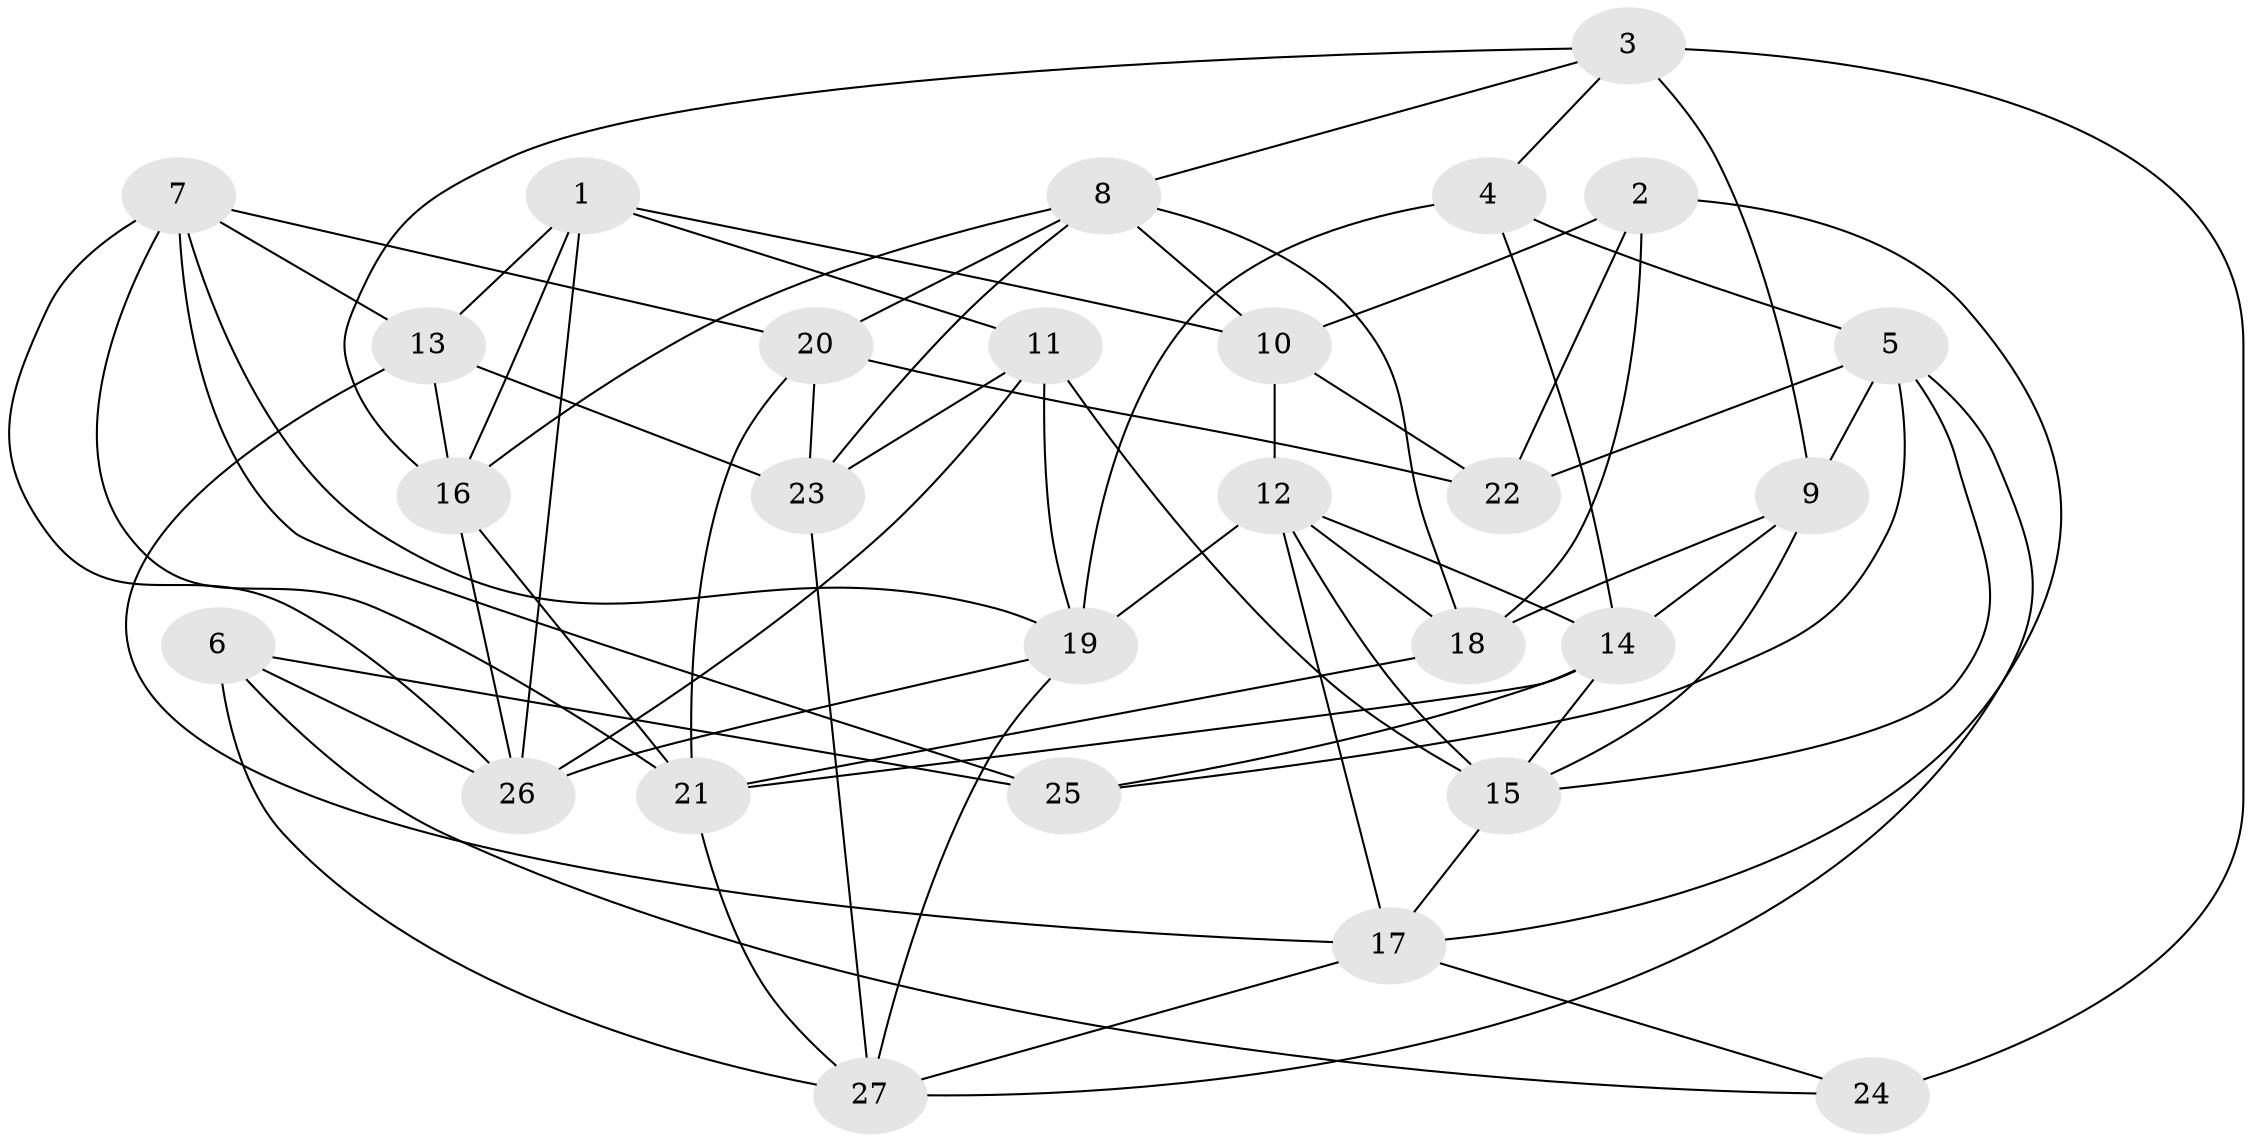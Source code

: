 // original degree distribution, {4: 1.0}
// Generated by graph-tools (version 1.1) at 2025/50/03/09/25 03:50:56]
// undirected, 27 vertices, 70 edges
graph export_dot {
graph [start="1"]
  node [color=gray90,style=filled];
  1;
  2;
  3;
  4;
  5;
  6;
  7;
  8;
  9;
  10;
  11;
  12;
  13;
  14;
  15;
  16;
  17;
  18;
  19;
  20;
  21;
  22;
  23;
  24;
  25;
  26;
  27;
  1 -- 10 [weight=1.0];
  1 -- 11 [weight=1.0];
  1 -- 13 [weight=2.0];
  1 -- 16 [weight=1.0];
  1 -- 26 [weight=1.0];
  2 -- 10 [weight=1.0];
  2 -- 17 [weight=1.0];
  2 -- 18 [weight=1.0];
  2 -- 22 [weight=1.0];
  3 -- 4 [weight=1.0];
  3 -- 8 [weight=1.0];
  3 -- 9 [weight=1.0];
  3 -- 16 [weight=1.0];
  3 -- 24 [weight=2.0];
  4 -- 5 [weight=1.0];
  4 -- 14 [weight=1.0];
  4 -- 19 [weight=1.0];
  5 -- 9 [weight=1.0];
  5 -- 15 [weight=1.0];
  5 -- 22 [weight=1.0];
  5 -- 25 [weight=1.0];
  5 -- 27 [weight=1.0];
  6 -- 24 [weight=1.0];
  6 -- 25 [weight=3.0];
  6 -- 26 [weight=1.0];
  6 -- 27 [weight=1.0];
  7 -- 13 [weight=1.0];
  7 -- 19 [weight=1.0];
  7 -- 20 [weight=1.0];
  7 -- 21 [weight=1.0];
  7 -- 25 [weight=1.0];
  7 -- 26 [weight=1.0];
  8 -- 10 [weight=1.0];
  8 -- 16 [weight=1.0];
  8 -- 18 [weight=1.0];
  8 -- 20 [weight=1.0];
  8 -- 23 [weight=1.0];
  9 -- 14 [weight=1.0];
  9 -- 15 [weight=1.0];
  9 -- 18 [weight=2.0];
  10 -- 12 [weight=1.0];
  10 -- 22 [weight=2.0];
  11 -- 15 [weight=1.0];
  11 -- 19 [weight=1.0];
  11 -- 23 [weight=2.0];
  11 -- 26 [weight=1.0];
  12 -- 14 [weight=1.0];
  12 -- 15 [weight=1.0];
  12 -- 17 [weight=1.0];
  12 -- 18 [weight=1.0];
  12 -- 19 [weight=1.0];
  13 -- 16 [weight=1.0];
  13 -- 17 [weight=1.0];
  13 -- 23 [weight=1.0];
  14 -- 15 [weight=1.0];
  14 -- 21 [weight=1.0];
  14 -- 25 [weight=1.0];
  15 -- 17 [weight=1.0];
  16 -- 21 [weight=1.0];
  16 -- 26 [weight=1.0];
  17 -- 24 [weight=1.0];
  17 -- 27 [weight=1.0];
  18 -- 21 [weight=1.0];
  19 -- 26 [weight=1.0];
  19 -- 27 [weight=1.0];
  20 -- 21 [weight=1.0];
  20 -- 22 [weight=2.0];
  20 -- 23 [weight=1.0];
  21 -- 27 [weight=1.0];
  23 -- 27 [weight=1.0];
}
